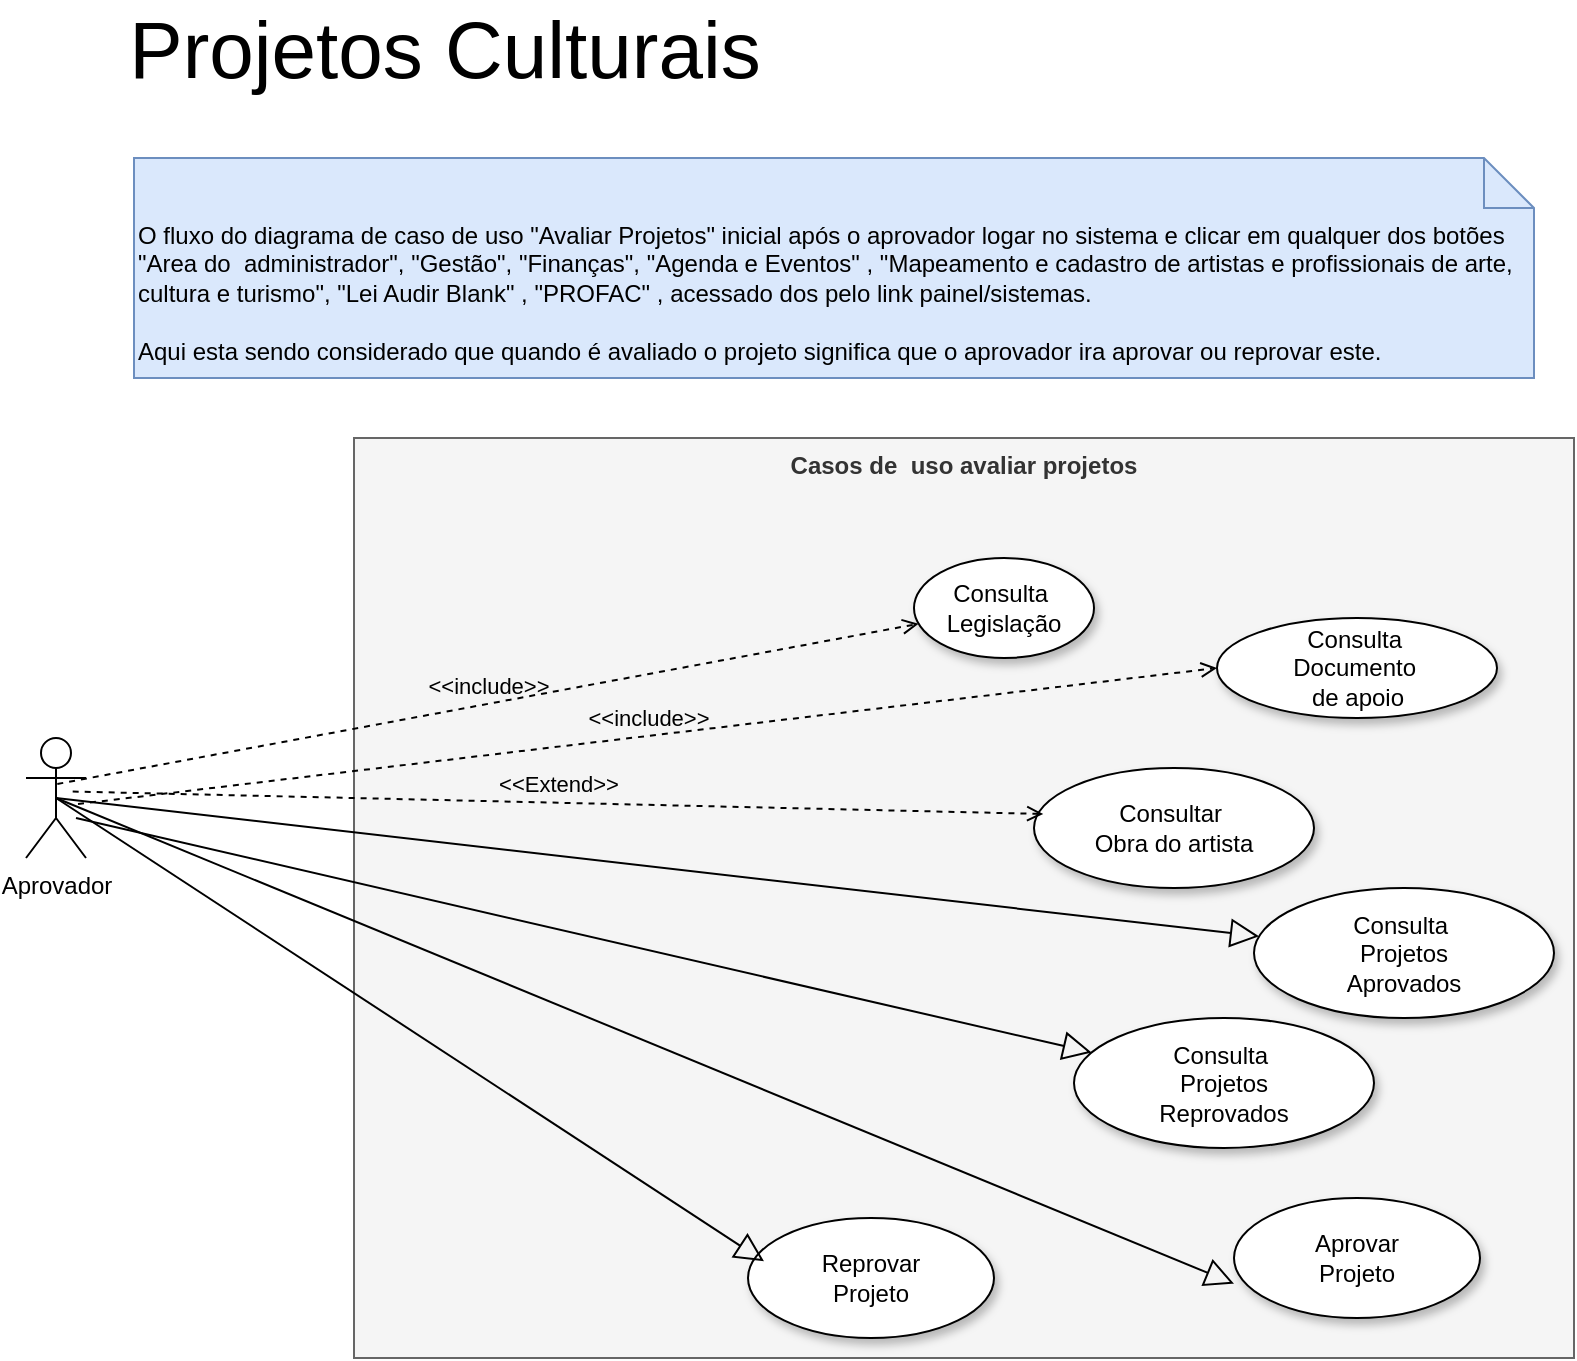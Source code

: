<mxfile version="21.1.2" type="github">
  <diagram name="Página-1" id="rkHG6nmuOjkpt8-TUzvK">
    <mxGraphModel dx="3515" dy="477" grid="1" gridSize="10" guides="1" tooltips="1" connect="1" arrows="1" fold="1" page="1" pageScale="1" pageWidth="827" pageHeight="1169" math="0" shadow="0">
      <root>
        <mxCell id="0" />
        <mxCell id="1" parent="0" />
        <mxCell id="nVL4J-MFMbPPPKdqbXxZ-2" value="&lt;span style=&quot;font-size: 40px;&quot;&gt;Projetos Culturais&lt;/span&gt;" style="text;html=1;strokeColor=none;fillColor=none;align=center;verticalAlign=middle;whiteSpace=wrap;rounded=0;" parent="1" vertex="1">
          <mxGeometry x="-1609" y="30" width="329" height="30" as="geometry" />
        </mxCell>
        <mxCell id="ASfWBYzMuZ3_pJoTGtA6-18" value="Casos de&amp;nbsp; uso avaliar projetos" style="shape=rect;html=1;verticalAlign=top;fontStyle=1;whiteSpace=wrap;align=center;fillColor=#f5f5f5;fontColor=#333333;strokeColor=#666666;" parent="1" vertex="1">
          <mxGeometry x="-1490" y="240" width="610" height="460" as="geometry" />
        </mxCell>
        <mxCell id="ASfWBYzMuZ3_pJoTGtA6-19" value="Consulta&amp;nbsp;&lt;br&gt;Projetos &lt;br&gt;Aprovados" style="ellipse;whiteSpace=wrap;html=1;shadow=1;" parent="1" vertex="1">
          <mxGeometry x="-1040" y="465" width="150" height="65" as="geometry" />
        </mxCell>
        <mxCell id="ASfWBYzMuZ3_pJoTGtA6-20" value="Aprovador" style="shape=umlActor;html=1;verticalLabelPosition=bottom;verticalAlign=top;align=center;" parent="1" vertex="1">
          <mxGeometry x="-1654" y="390" width="30" height="60" as="geometry" />
        </mxCell>
        <mxCell id="ASfWBYzMuZ3_pJoTGtA6-22" value="Aprovar &lt;br&gt;Projeto" style="ellipse;whiteSpace=wrap;html=1;shadow=1;" parent="1" vertex="1">
          <mxGeometry x="-1050" y="620" width="123" height="60" as="geometry" />
        </mxCell>
        <mxCell id="ASfWBYzMuZ3_pJoTGtA6-24" value="" style="edgeStyle=none;html=1;endArrow=block;endFill=0;endSize=12;verticalAlign=bottom;rounded=0;entryX=0;entryY=0.714;entryDx=0;entryDy=0;entryPerimeter=0;exitX=0.5;exitY=0.5;exitDx=0;exitDy=0;exitPerimeter=0;" parent="1" source="ASfWBYzMuZ3_pJoTGtA6-20" target="ASfWBYzMuZ3_pJoTGtA6-22" edge="1">
          <mxGeometry width="160" relative="1" as="geometry">
            <mxPoint x="-1549" y="424.5" as="sourcePoint" />
            <mxPoint x="-1389" y="424.5" as="targetPoint" />
          </mxGeometry>
        </mxCell>
        <mxCell id="ASfWBYzMuZ3_pJoTGtA6-26" value="Consultar&amp;nbsp;&lt;br&gt;Obra do artista" style="ellipse;whiteSpace=wrap;html=1;shadow=1;" parent="1" vertex="1">
          <mxGeometry x="-1150" y="405" width="140" height="60" as="geometry" />
        </mxCell>
        <mxCell id="ASfWBYzMuZ3_pJoTGtA6-31" value="O fluxo do diagrama de caso de uso &quot;Avaliar Projetos&quot; inicial após o aprovador logar no sistema e clicar em qualquer dos botões&amp;nbsp; &quot;Area do&amp;nbsp; administrador&quot;, &quot;Gestão&quot;, &quot;Finanças&quot;, &quot;Agenda e Eventos&quot; , &quot;Mapeamento e cadastro de artistas e profissionais de arte, cultura e turismo&quot;, &quot;Lei Audir Blank&quot; , &quot;PROFAC&quot; , acessado dos pelo link painel/sistemas.&lt;br style=&quot;border-color: var(--border-color);&quot;&gt;&lt;br&gt;Aqui esta sendo considerado que quando é avaliado o projeto significa que o aprovador ira aprovar ou reprovar este." style="shape=note2;boundedLbl=1;whiteSpace=wrap;html=1;size=25;verticalAlign=top;align=left;fillColor=#dae8fc;strokeColor=#6c8ebf;" parent="1" vertex="1">
          <mxGeometry x="-1600" y="100" width="700" height="110" as="geometry" />
        </mxCell>
        <mxCell id="8yAerhRt3FJ0ebHKItId-1" value="Reprovar&lt;br&gt;Projeto" style="ellipse;whiteSpace=wrap;html=1;shadow=1;" parent="1" vertex="1">
          <mxGeometry x="-1293" y="630" width="123" height="60" as="geometry" />
        </mxCell>
        <mxCell id="8yAerhRt3FJ0ebHKItId-2" value="" style="edgeStyle=none;html=1;endArrow=block;endFill=0;endSize=12;verticalAlign=bottom;rounded=0;entryX=0.065;entryY=0.361;entryDx=0;entryDy=0;entryPerimeter=0;exitX=0.5;exitY=0.5;exitDx=0;exitDy=0;exitPerimeter=0;" parent="1" source="ASfWBYzMuZ3_pJoTGtA6-20" target="8yAerhRt3FJ0ebHKItId-1" edge="1">
          <mxGeometry width="160" relative="1" as="geometry">
            <mxPoint x="-1610" y="440" as="sourcePoint" />
            <mxPoint x="-1083" y="323" as="targetPoint" />
          </mxGeometry>
        </mxCell>
        <mxCell id="8yAerhRt3FJ0ebHKItId-4" value="&amp;lt;&amp;lt;Extend&amp;gt;&amp;gt;" style="edgeStyle=none;html=1;endArrow=open;verticalAlign=bottom;dashed=1;labelBackgroundColor=none;rounded=0;entryX=0.033;entryY=0.383;entryDx=0;entryDy=0;entryPerimeter=0;exitX=0.778;exitY=0.446;exitDx=0;exitDy=0;exitPerimeter=0;" parent="1" source="ASfWBYzMuZ3_pJoTGtA6-20" target="ASfWBYzMuZ3_pJoTGtA6-26" edge="1">
          <mxGeometry width="160" relative="1" as="geometry">
            <mxPoint x="-1610" y="440" as="sourcePoint" />
            <mxPoint x="-1247" y="363" as="targetPoint" />
          </mxGeometry>
        </mxCell>
        <mxCell id="8yAerhRt3FJ0ebHKItId-5" value="Consulta&amp;nbsp;&lt;br&gt;Legislação" style="ellipse;whiteSpace=wrap;html=1;shadow=1;" parent="1" vertex="1">
          <mxGeometry x="-1210" y="300" width="90" height="50" as="geometry" />
        </mxCell>
        <mxCell id="8yAerhRt3FJ0ebHKItId-6" value="&amp;lt;&amp;lt;include&amp;gt;&amp;gt;" style="edgeStyle=none;html=1;endArrow=open;verticalAlign=bottom;dashed=1;labelBackgroundColor=none;rounded=0;exitX=0.522;exitY=0.383;exitDx=0;exitDy=0;exitPerimeter=0;" parent="1" source="ASfWBYzMuZ3_pJoTGtA6-20" target="8yAerhRt3FJ0ebHKItId-5" edge="1">
          <mxGeometry width="160" relative="1" as="geometry">
            <mxPoint x="-1560" y="460" as="sourcePoint" />
            <mxPoint x="-1206" y="645" as="targetPoint" />
          </mxGeometry>
        </mxCell>
        <mxCell id="8yAerhRt3FJ0ebHKItId-7" value="Consulta&amp;nbsp;&lt;br&gt;Documento&amp;nbsp;&lt;br&gt;de apoio" style="ellipse;whiteSpace=wrap;html=1;shadow=1;" parent="1" vertex="1">
          <mxGeometry x="-1058.5" y="330" width="140" height="50" as="geometry" />
        </mxCell>
        <mxCell id="8yAerhRt3FJ0ebHKItId-8" value="&amp;lt;&amp;lt;include&amp;gt;&amp;gt;" style="edgeStyle=none;html=1;endArrow=open;verticalAlign=bottom;dashed=1;labelBackgroundColor=none;rounded=0;exitX=0.522;exitY=0.383;exitDx=0;exitDy=0;exitPerimeter=0;entryX=0;entryY=0.5;entryDx=0;entryDy=0;" parent="1" target="8yAerhRt3FJ0ebHKItId-7" edge="1">
          <mxGeometry width="160" relative="1" as="geometry">
            <mxPoint x="-1628" y="423" as="sourcePoint" />
            <mxPoint x="-1119" y="370" as="targetPoint" />
          </mxGeometry>
        </mxCell>
        <mxCell id="8yAerhRt3FJ0ebHKItId-9" value="Consulta&amp;nbsp;&lt;br&gt;Projetos &lt;br&gt;Reprovados" style="ellipse;whiteSpace=wrap;html=1;shadow=1;" parent="1" vertex="1">
          <mxGeometry x="-1130" y="530" width="150" height="65" as="geometry" />
        </mxCell>
        <mxCell id="8yAerhRt3FJ0ebHKItId-10" value="" style="edgeStyle=none;html=1;endArrow=block;endFill=0;endSize=12;verticalAlign=bottom;rounded=0;exitX=0.5;exitY=0.5;exitDx=0;exitDy=0;exitPerimeter=0;" parent="1" source="ASfWBYzMuZ3_pJoTGtA6-20" target="ASfWBYzMuZ3_pJoTGtA6-19" edge="1">
          <mxGeometry width="160" relative="1" as="geometry">
            <mxPoint x="-1629" y="430" as="sourcePoint" />
            <mxPoint x="-1040" y="673" as="targetPoint" />
          </mxGeometry>
        </mxCell>
        <mxCell id="8yAerhRt3FJ0ebHKItId-11" value="" style="edgeStyle=none;html=1;endArrow=block;endFill=0;endSize=12;verticalAlign=bottom;rounded=0;exitX=0.5;exitY=0.5;exitDx=0;exitDy=0;exitPerimeter=0;" parent="1" target="8yAerhRt3FJ0ebHKItId-9" edge="1">
          <mxGeometry width="160" relative="1" as="geometry">
            <mxPoint x="-1629" y="430" as="sourcePoint" />
            <mxPoint x="-1100" y="415" as="targetPoint" />
          </mxGeometry>
        </mxCell>
      </root>
    </mxGraphModel>
  </diagram>
</mxfile>
